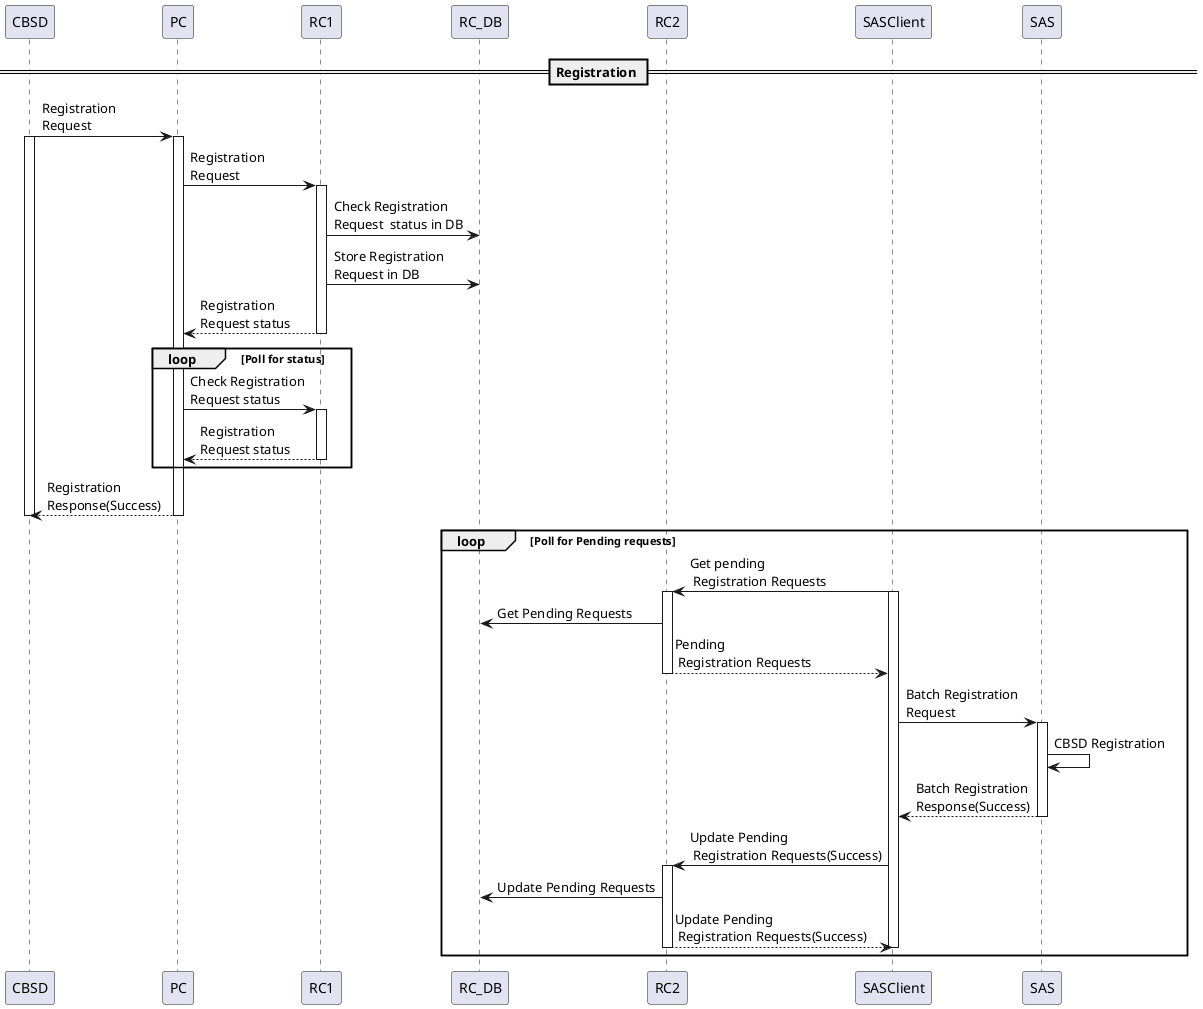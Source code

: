 @startuml

participant CBSD
participant PC
participant RC1
participant RC_DB
participant RC2
participant SASClient
participant SAS

== Registration ==

CBSD -> PC: Registration\nRequest
activate CBSD
activate PC    
PC -> RC1: Registration\nRequest
    activate RC1    
    RC1 -> RC_DB: Check Registration\nRequest  status in DB
    RC1 -> RC_DB: Store Registration\nRequest in DB
    PC <-- RC1: Registration\nRequest status
    deactivate RC1    

loop Poll for status 
        PC -> RC1: Check Registration\nRequest status
        activate RC1    
        PC <-- RC1: Registration\nRequest status
        deactivate RC1
end

CBSD <-- PC: Registration\nResponse(Success)
deactivate PC

deactivate CBSD

loop Poll for Pending requests 
    RC2 <- SASClient: Get pending\n Registration Requests
    activate RC2
    activate SASClient
    RC2 -> RC_DB: Get Pending Requests
    RC2 --> SASClient: Pending\n Registration Requests
    deactivate RC2
    SASClient -> SAS: Batch Registration\nRequest
    activate SAS
        SAS -> SAS: CBSD Registration
        SASClient <-- SAS: Batch Registration\nResponse(Success)
    deactivate SAS
    RC2 <- SASClient: Update Pending\n Registration Requests(Success)
    activate RC2
    RC2 -> RC_DB: Update Pending Requests
    RC2 --> SASClient: Update Pending\n Registration Requests(Success)
    deactivate SASClient
    deactivate RC2
end        

@enduml